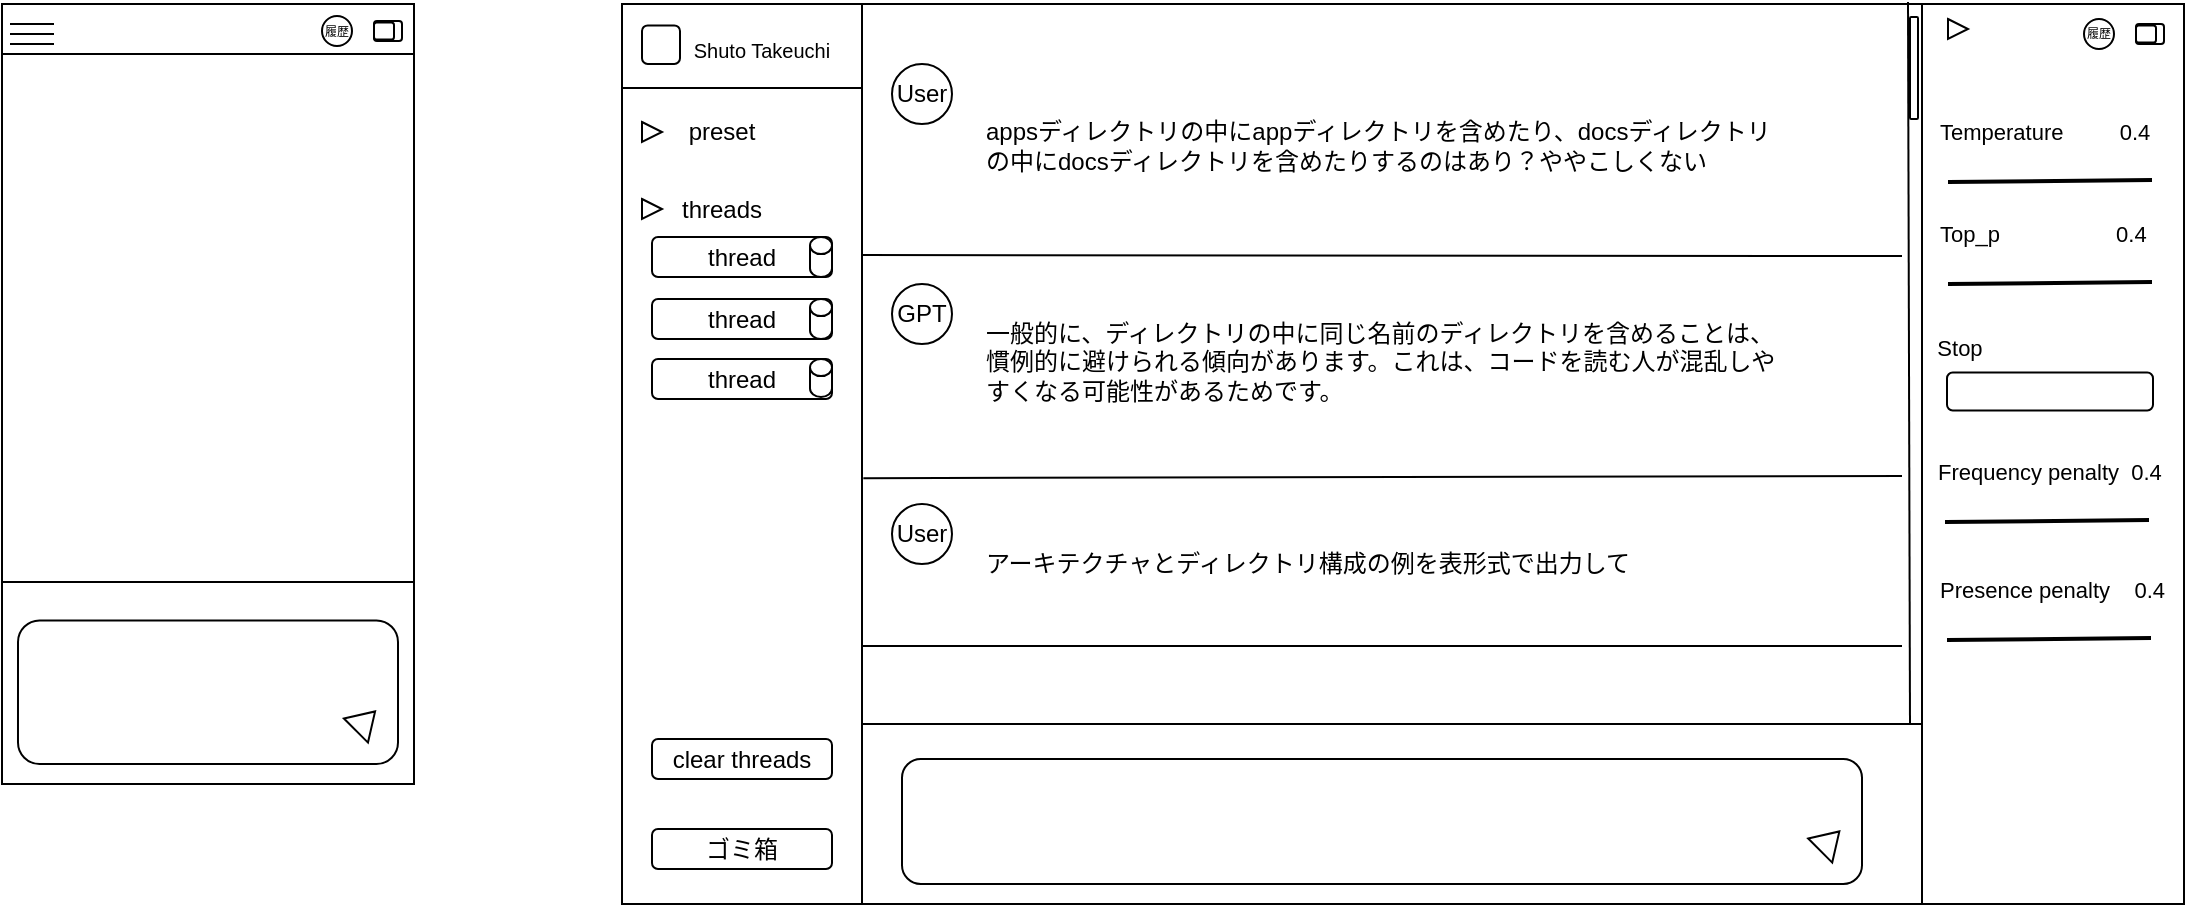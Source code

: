 <mxfile>
    <diagram id="FMtEM3pijoWbAXAAOCo-" name="ページ1">
        <mxGraphModel dx="1089" dy="441" grid="1" gridSize="10" guides="1" tooltips="1" connect="1" arrows="1" fold="1" page="1" pageScale="1" pageWidth="827" pageHeight="1169" math="0" shadow="0">
            <root>
                <mxCell id="0"/>
                <mxCell id="1" parent="0"/>
                <mxCell id="3" value="" style="rounded=0;whiteSpace=wrap;html=1;" parent="1" vertex="1">
                    <mxGeometry x="30" y="391" width="780" height="450" as="geometry"/>
                </mxCell>
                <mxCell id="4" value="" style="rounded=0;whiteSpace=wrap;html=1;" parent="1" vertex="1">
                    <mxGeometry x="30" y="391" width="120" height="450" as="geometry"/>
                </mxCell>
                <mxCell id="5" value="" style="rounded=0;whiteSpace=wrap;html=1;fontSize=6;" parent="1" vertex="1">
                    <mxGeometry x="150" y="751" width="530" height="90" as="geometry"/>
                </mxCell>
                <mxCell id="6" value="" style="rounded=1;whiteSpace=wrap;html=1;fontSize=6;" parent="1" vertex="1">
                    <mxGeometry x="170" y="768.5" width="480" height="62.5" as="geometry"/>
                </mxCell>
                <mxCell id="7" value="" style="rounded=0;whiteSpace=wrap;html=1;" parent="1" vertex="1">
                    <mxGeometry x="680" y="391" width="131" height="450" as="geometry"/>
                </mxCell>
                <mxCell id="9" value="" style="rounded=1;whiteSpace=wrap;html=1;" parent="1" vertex="1">
                    <mxGeometry x="692.5" y="575.25" width="103" height="19" as="geometry"/>
                </mxCell>
                <mxCell id="11" value="Stop" style="text;html=1;strokeColor=none;fillColor=none;align=center;verticalAlign=middle;whiteSpace=wrap;rounded=0;fontSize=11;" parent="1" vertex="1">
                    <mxGeometry x="674" y="550" width="50" height="25.25" as="geometry"/>
                </mxCell>
                <mxCell id="12" value="Temperature　　&amp;nbsp; 0.4" style="text;html=1;strokeColor=none;fillColor=none;align=left;verticalAlign=middle;whiteSpace=wrap;rounded=0;fontSize=11;" parent="1" vertex="1">
                    <mxGeometry x="687" y="440" width="117" height="30" as="geometry"/>
                </mxCell>
                <mxCell id="13" value="" style="endArrow=none;html=1;fontSize=11;strokeWidth=2;" parent="1" edge="1">
                    <mxGeometry width="50" height="50" relative="1" as="geometry">
                        <mxPoint x="693" y="480" as="sourcePoint"/>
                        <mxPoint x="795" y="479" as="targetPoint"/>
                    </mxGeometry>
                </mxCell>
                <mxCell id="14" value="" style="rounded=1;whiteSpace=wrap;html=1;" parent="1" vertex="1">
                    <mxGeometry x="674" y="397.5" width="4" height="51" as="geometry"/>
                </mxCell>
                <mxCell id="17" value="履歴" style="ellipse;whiteSpace=wrap;html=1;aspect=fixed;fontSize=6;" parent="1" vertex="1">
                    <mxGeometry x="761" y="398.5" width="15" height="15" as="geometry"/>
                </mxCell>
                <mxCell id="18" value="" style="rounded=1;whiteSpace=wrap;html=1;" parent="1" vertex="1">
                    <mxGeometry x="787" y="401" width="14" height="10" as="geometry"/>
                </mxCell>
                <mxCell id="19" value="" style="rounded=1;whiteSpace=wrap;html=1;" parent="1" vertex="1">
                    <mxGeometry x="787" y="401.69" width="10" height="8.62" as="geometry"/>
                </mxCell>
                <mxCell id="20" value="" style="triangle;whiteSpace=wrap;html=1;fontSize=6;" parent="1" vertex="1">
                    <mxGeometry x="693" y="398.5" width="10" height="10" as="geometry"/>
                </mxCell>
                <mxCell id="21" value="" style="triangle;whiteSpace=wrap;html=1;fontSize=6;rotation=-45;" parent="1" vertex="1">
                    <mxGeometry x="627.13" y="801" width="13.53" height="17" as="geometry"/>
                </mxCell>
                <mxCell id="22" value="User" style="ellipse;whiteSpace=wrap;html=1;aspect=fixed;" parent="1" vertex="1">
                    <mxGeometry x="165" y="421" width="30" height="30" as="geometry"/>
                </mxCell>
                <mxCell id="23" value="GPT" style="ellipse;whiteSpace=wrap;html=1;aspect=fixed;" parent="1" vertex="1">
                    <mxGeometry x="165" y="531" width="30" height="30" as="geometry"/>
                </mxCell>
                <mxCell id="24" value="" style="endArrow=none;html=1;" parent="1" edge="1">
                    <mxGeometry width="50" height="50" relative="1" as="geometry">
                        <mxPoint x="150" y="516.5" as="sourcePoint"/>
                        <mxPoint x="670" y="517" as="targetPoint"/>
                    </mxGeometry>
                </mxCell>
                <mxCell id="25" value="" style="endArrow=none;html=1;" parent="1" edge="1">
                    <mxGeometry width="50" height="50" relative="1" as="geometry">
                        <mxPoint x="150" y="712" as="sourcePoint"/>
                        <mxPoint x="670" y="712" as="targetPoint"/>
                    </mxGeometry>
                </mxCell>
                <mxCell id="26" value="" style="endArrow=none;html=1;exitX=0.001;exitY=0.627;exitDx=0;exitDy=0;exitPerimeter=0;" parent="1" edge="1">
                    <mxGeometry width="50" height="50" relative="1" as="geometry">
                        <mxPoint x="150.67" y="628.07" as="sourcePoint"/>
                        <mxPoint x="670" y="627" as="targetPoint"/>
                    </mxGeometry>
                </mxCell>
                <mxCell id="27" value="User" style="ellipse;whiteSpace=wrap;html=1;aspect=fixed;" parent="1" vertex="1">
                    <mxGeometry x="165" y="641" width="30" height="30" as="geometry"/>
                </mxCell>
                <mxCell id="28" value="" style="endArrow=none;html=1;" parent="1" edge="1">
                    <mxGeometry width="50" height="50" relative="1" as="geometry">
                        <mxPoint x="811" y="414.25" as="sourcePoint"/>
                        <mxPoint x="811" y="707.25" as="targetPoint"/>
                    </mxGeometry>
                </mxCell>
                <mxCell id="29" value="appsディレクトリの中にappディレクトリを含めたり、docsディレクトリの中にdocsディレクトリを含めたりするのはあり？ややこしくない" style="text;html=1;strokeColor=none;fillColor=none;align=left;verticalAlign=middle;whiteSpace=wrap;rounded=0;strokeWidth=4;" parent="1" vertex="1">
                    <mxGeometry x="210" y="423.5" width="400" height="77.5" as="geometry"/>
                </mxCell>
                <mxCell id="30" value="一般的に、ディレクトリの中に同じ名前のディレクトリを含めることは、慣例的に避けられる傾向があります。これは、コードを読む人が混乱しやすくなる可能性があるためです。" style="text;html=1;strokeColor=none;fillColor=none;align=left;verticalAlign=middle;whiteSpace=wrap;rounded=0;strokeWidth=4;" parent="1" vertex="1">
                    <mxGeometry x="210" y="531" width="400" height="77.5" as="geometry"/>
                </mxCell>
                <mxCell id="31" value="アーキテクチャとディレクトリ構成の例を表形式で出力して" style="text;html=1;strokeColor=none;fillColor=none;align=left;verticalAlign=middle;whiteSpace=wrap;rounded=0;strokeWidth=4;" parent="1" vertex="1">
                    <mxGeometry x="210" y="641" width="380" height="60" as="geometry"/>
                </mxCell>
                <mxCell id="32" value="" style="endArrow=none;html=1;" parent="1" edge="1">
                    <mxGeometry width="50" height="50" relative="1" as="geometry">
                        <mxPoint x="673" y="390.0" as="sourcePoint"/>
                        <mxPoint x="674" y="751" as="targetPoint"/>
                    </mxGeometry>
                </mxCell>
                <mxCell id="33" value="thread" style="rounded=1;whiteSpace=wrap;html=1;" parent="1" vertex="1">
                    <mxGeometry x="45" y="507.5" width="90" height="20" as="geometry"/>
                </mxCell>
                <mxCell id="35" value="thread" style="rounded=1;whiteSpace=wrap;html=1;" parent="1" vertex="1">
                    <mxGeometry x="45" y="538.5" width="90" height="20" as="geometry"/>
                </mxCell>
                <mxCell id="36" value="thread" style="rounded=1;whiteSpace=wrap;html=1;" parent="1" vertex="1">
                    <mxGeometry x="45" y="568.5" width="90" height="20" as="geometry"/>
                </mxCell>
                <mxCell id="37" value="clear threads" style="rounded=1;whiteSpace=wrap;html=1;" parent="1" vertex="1">
                    <mxGeometry x="45" y="758.5" width="90" height="20" as="geometry"/>
                </mxCell>
                <mxCell id="38" value="ゴミ箱" style="rounded=1;whiteSpace=wrap;html=1;" parent="1" vertex="1">
                    <mxGeometry x="45" y="803.5" width="90" height="20" as="geometry"/>
                </mxCell>
                <mxCell id="41" value="" style="rounded=1;whiteSpace=wrap;html=1;" parent="1" vertex="1">
                    <mxGeometry x="40" y="401.69" width="19" height="19.31" as="geometry"/>
                </mxCell>
                <mxCell id="42" value="Shuto Takeuchi" style="text;html=1;strokeColor=none;fillColor=none;align=center;verticalAlign=middle;whiteSpace=wrap;rounded=0;fontSize=10;" parent="1" vertex="1">
                    <mxGeometry x="45" y="398.5" width="110" height="30" as="geometry"/>
                </mxCell>
                <mxCell id="43" value="threads" style="text;html=1;strokeColor=none;fillColor=none;align=center;verticalAlign=middle;whiteSpace=wrap;rounded=0;" parent="1" vertex="1">
                    <mxGeometry x="55" y="478.5" width="50" height="30" as="geometry"/>
                </mxCell>
                <mxCell id="44" value="" style="shape=cylinder3;whiteSpace=wrap;html=1;boundedLbl=1;backgroundOutline=1;size=4.273;fontSize=10;" parent="1" vertex="1">
                    <mxGeometry x="124" y="507.5" width="11" height="20" as="geometry"/>
                </mxCell>
                <mxCell id="45" value="" style="shape=cylinder3;whiteSpace=wrap;html=1;boundedLbl=1;backgroundOutline=1;size=4.273;fontSize=10;" parent="1" vertex="1">
                    <mxGeometry x="124" y="538.5" width="11" height="20" as="geometry"/>
                </mxCell>
                <mxCell id="46" value="" style="shape=cylinder3;whiteSpace=wrap;html=1;boundedLbl=1;backgroundOutline=1;size=4.273;fontSize=10;" parent="1" vertex="1">
                    <mxGeometry x="124" y="568.5" width="11" height="19" as="geometry"/>
                </mxCell>
                <mxCell id="47" value="" style="triangle;whiteSpace=wrap;html=1;fontSize=6;" parent="1" vertex="1">
                    <mxGeometry x="40" y="488.5" width="10" height="10" as="geometry"/>
                </mxCell>
                <mxCell id="50" value="preset" style="text;html=1;strokeColor=none;fillColor=none;align=center;verticalAlign=middle;whiteSpace=wrap;rounded=0;" parent="1" vertex="1">
                    <mxGeometry x="55" y="440" width="50" height="30" as="geometry"/>
                </mxCell>
                <mxCell id="51" value="" style="triangle;whiteSpace=wrap;html=1;fontSize=6;" parent="1" vertex="1">
                    <mxGeometry x="40" y="450" width="10" height="10" as="geometry"/>
                </mxCell>
                <mxCell id="52" value="" style="endArrow=none;html=1;" parent="1" edge="1">
                    <mxGeometry width="50" height="50" relative="1" as="geometry">
                        <mxPoint x="30" y="433.05" as="sourcePoint"/>
                        <mxPoint x="150" y="433" as="targetPoint"/>
                    </mxGeometry>
                </mxCell>
                <mxCell id="54" value="" style="rounded=0;whiteSpace=wrap;html=1;fontSize=10;" parent="1" vertex="1">
                    <mxGeometry x="-280" y="391" width="206" height="380" as="geometry"/>
                </mxCell>
                <mxCell id="55" value="" style="endArrow=none;html=1;" parent="1" edge="1">
                    <mxGeometry width="50" height="50" relative="1" as="geometry">
                        <mxPoint x="-280" y="416" as="sourcePoint"/>
                        <mxPoint x="-74" y="416" as="targetPoint"/>
                    </mxGeometry>
                </mxCell>
                <mxCell id="56" value="" style="endArrow=none;html=1;" parent="1" edge="1">
                    <mxGeometry width="50" height="50" relative="1" as="geometry">
                        <mxPoint x="-276" y="411" as="sourcePoint"/>
                        <mxPoint x="-254" y="411" as="targetPoint"/>
                    </mxGeometry>
                </mxCell>
                <mxCell id="57" value="" style="endArrow=none;html=1;" parent="1" edge="1">
                    <mxGeometry width="50" height="50" relative="1" as="geometry">
                        <mxPoint x="-276" y="401" as="sourcePoint"/>
                        <mxPoint x="-254" y="401" as="targetPoint"/>
                    </mxGeometry>
                </mxCell>
                <mxCell id="58" value="" style="endArrow=none;html=1;" parent="1" edge="1">
                    <mxGeometry width="50" height="50" relative="1" as="geometry">
                        <mxPoint x="-276" y="406" as="sourcePoint"/>
                        <mxPoint x="-254" y="406" as="targetPoint"/>
                    </mxGeometry>
                </mxCell>
                <mxCell id="62" value="履歴" style="ellipse;whiteSpace=wrap;html=1;aspect=fixed;fontSize=6;" parent="1" vertex="1">
                    <mxGeometry x="-120" y="397" width="15" height="15" as="geometry"/>
                </mxCell>
                <mxCell id="63" value="" style="rounded=1;whiteSpace=wrap;html=1;" parent="1" vertex="1">
                    <mxGeometry x="-94" y="399.5" width="14" height="10" as="geometry"/>
                </mxCell>
                <mxCell id="64" value="" style="rounded=1;whiteSpace=wrap;html=1;" parent="1" vertex="1">
                    <mxGeometry x="-94" y="400.19" width="10" height="8.62" as="geometry"/>
                </mxCell>
                <mxCell id="65" value="" style="rounded=0;whiteSpace=wrap;html=1;fontSize=6;" parent="1" vertex="1">
                    <mxGeometry x="-280" y="680" width="206" height="101" as="geometry"/>
                </mxCell>
                <mxCell id="66" value="" style="rounded=1;whiteSpace=wrap;html=1;fontSize=6;" parent="1" vertex="1">
                    <mxGeometry x="-272" y="699.25" width="190" height="71.75" as="geometry"/>
                </mxCell>
                <mxCell id="67" value="" style="triangle;whiteSpace=wrap;html=1;fontSize=6;rotation=-45;" parent="1" vertex="1">
                    <mxGeometry x="-105.0" y="741" width="13.53" height="17" as="geometry"/>
                </mxCell>
                <mxCell id="78" value="Top_p　　　　　 0.4" style="text;html=1;strokeColor=none;fillColor=none;align=left;verticalAlign=middle;whiteSpace=wrap;rounded=0;fontSize=11;" vertex="1" parent="1">
                    <mxGeometry x="687" y="491" width="117" height="30" as="geometry"/>
                </mxCell>
                <mxCell id="79" value="" style="endArrow=none;html=1;fontSize=11;strokeWidth=2;" edge="1" parent="1">
                    <mxGeometry width="50" height="50" relative="1" as="geometry">
                        <mxPoint x="693.0" y="531" as="sourcePoint"/>
                        <mxPoint x="795.0" y="530.0" as="targetPoint"/>
                    </mxGeometry>
                </mxCell>
                <mxCell id="80" value="Frequency penalty&amp;nbsp; 0.4" style="text;html=1;strokeColor=none;fillColor=none;align=left;verticalAlign=middle;whiteSpace=wrap;rounded=0;fontSize=11;" vertex="1" parent="1">
                    <mxGeometry x="685.5" y="610" width="117" height="30" as="geometry"/>
                </mxCell>
                <mxCell id="81" value="" style="endArrow=none;html=1;fontSize=11;strokeWidth=2;" edge="1" parent="1">
                    <mxGeometry width="50" height="50" relative="1" as="geometry">
                        <mxPoint x="691.5" y="650.0" as="sourcePoint"/>
                        <mxPoint x="793.5" y="649" as="targetPoint"/>
                    </mxGeometry>
                </mxCell>
                <mxCell id="82" value="Presence penalty&amp;nbsp; &amp;nbsp; 0.4" style="text;html=1;strokeColor=none;fillColor=none;align=left;verticalAlign=middle;whiteSpace=wrap;rounded=0;fontSize=11;" vertex="1" parent="1">
                    <mxGeometry x="686.5" y="669" width="117" height="30" as="geometry"/>
                </mxCell>
                <mxCell id="83" value="" style="endArrow=none;html=1;fontSize=11;strokeWidth=2;" edge="1" parent="1">
                    <mxGeometry width="50" height="50" relative="1" as="geometry">
                        <mxPoint x="692.5" y="709.0" as="sourcePoint"/>
                        <mxPoint x="794.5" y="708" as="targetPoint"/>
                    </mxGeometry>
                </mxCell>
            </root>
        </mxGraphModel>
    </diagram>
</mxfile>